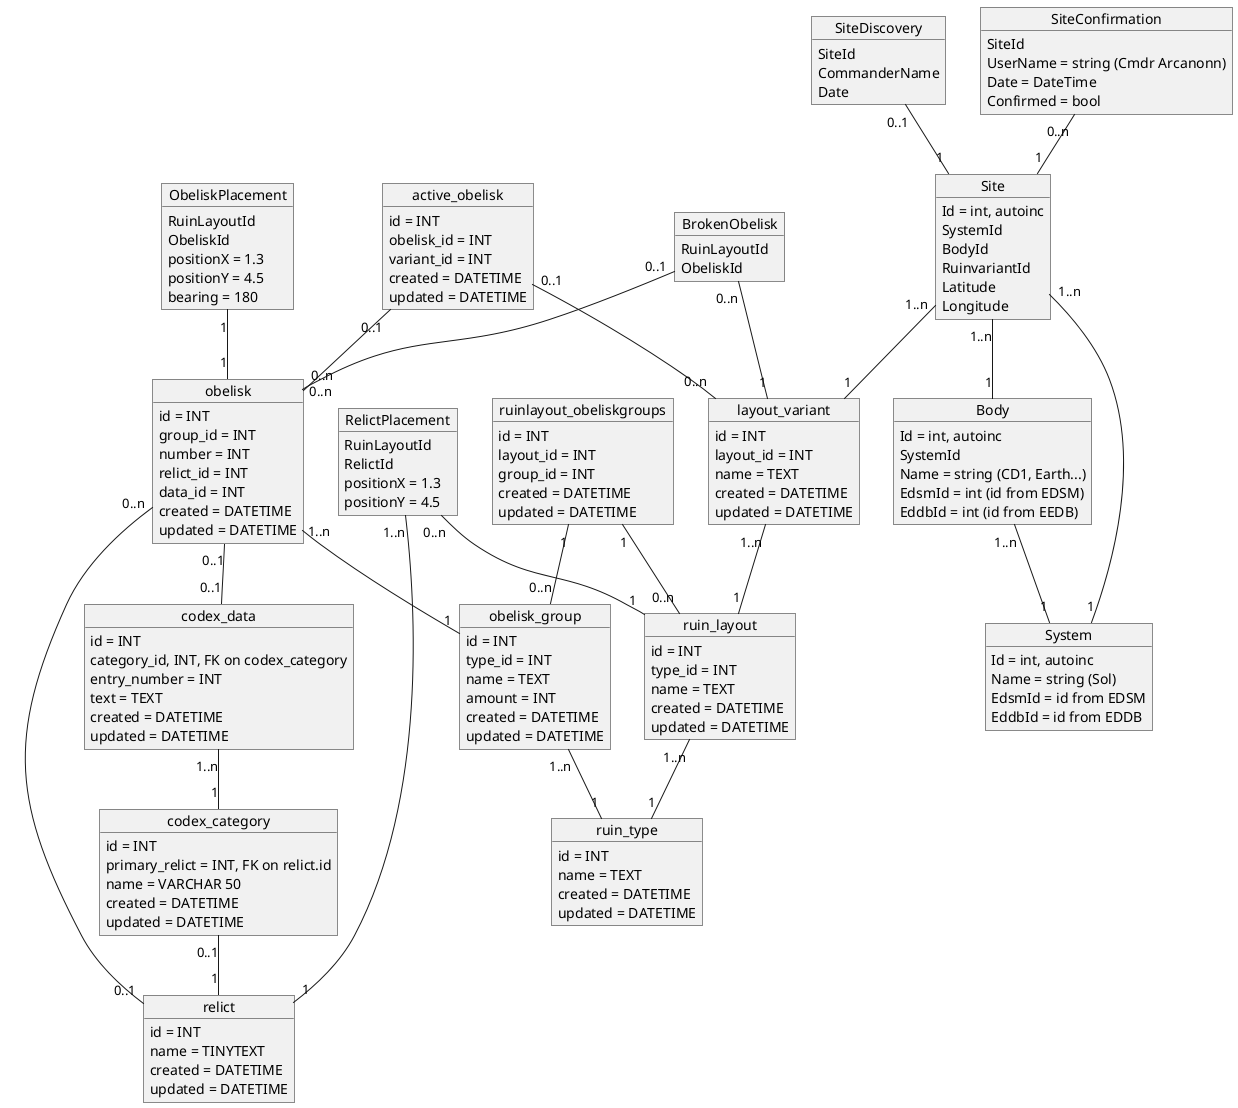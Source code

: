 @startuml

object relict
relict : id = INT
relict : name = TINYTEXT
relict : created = DATETIME
relict : updated = DATETIME

object codex_category
codex_category : id = INT
codex_category : primary_relict = INT, FK on relict.id
codex_category : name = VARCHAR 50
codex_category : created = DATETIME
codex_category : updated = DATETIME

codex_category "0..1" -- "1" relict

object codex_data
codex_data : id = INT
codex_data : category_id, INT, FK on codex_category
codex_data : entry_number = INT
codex_data : text = TEXT
codex_data : created = DATETIME
codex_data : updated = DATETIME

codex_data "1..n" -- "1" codex_category


object ruin_type
ruin_type : id = INT
ruin_type : name = TEXT
ruin_type : created = DATETIME
ruin_type : updated = DATETIME


object obelisk_group
obelisk_group : id = INT
obelisk_group : type_id = INT
obelisk_group : name = TEXT
obelisk_group : amount = INT
obelisk_group : created = DATETIME
obelisk_group : updated = DATETIME

obelisk_group "1..n" -- "1" ruin_type


object obelisk
obelisk : id = INT
obelisk : group_id = INT
obelisk : number = INT
obelisk : relict_id = INT
obelisk : data_id = INT
obelisk : created = DATETIME
obelisk : updated = DATETIME

obelisk "1..n" -- "1" obelisk_group
obelisk "0..n" -- "0..1" relict
obelisk "0..1" -- "0..1" codex_data


object ruin_layout
ruin_layout : id = INT
ruin_layout : type_id = INT
ruin_layout : name = TEXT
ruin_layout : created = DATETIME
ruin_layout : updated = DATETIME

ruin_layout "1..n" -- "1" ruin_type


object ruinlayout_obeliskgroups
ruinlayout_obeliskgroups : id = INT
ruinlayout_obeliskgroups : layout_id = INT
ruinlayout_obeliskgroups : group_id = INT
ruinlayout_obeliskgroups : created = DATETIME
ruinlayout_obeliskgroups : updated = DATETIME

ruinlayout_obeliskgroups "1" -- "0..n" ruin_layout
ruinlayout_obeliskgroups "1" -- "0..n" obelisk_group


object layout_variant
layout_variant : id = INT
layout_variant : layout_id = INT
layout_variant : name = TEXT
layout_variant : created = DATETIME
layout_variant : updated = DATETIME

layout_variant "1..n" -- "1" ruin_layout


object active_obelisk
active_obelisk : id = INT
active_obelisk : obelisk_id = INT
active_obelisk : variant_id = INT
active_obelisk : created = DATETIME
active_obelisk : updated = DATETIME

active_obelisk "0..1" -- "0..n" obelisk
active_obelisk "0..1" -- "0..n" layout_variant



object BrokenObelisk
BrokenObelisk : RuinLayoutId
BrokenObelisk : ObeliskId

BrokenObelisk  "0..n" -- "1" layout_variant
BrokenObelisk "0..1" -- "0..n" obelisk


object System
System : Id = int, autoinc
System : Name = string (Sol)
System : EdsmId = id from EDSM
System : EddbId = id from EDDB


object Body
Body : Id = int, autoinc
Body : SystemId
Body : Name = string (CD1, Earth...)
Body : EdsmId = int (id from EDSM)
Body : EddbId = int (id from EEDB)

Body "1..n" -- "1" System


object Site
Site : Id = int, autoinc
Site : SystemId
Site : BodyId
Site : RuinvariantId
Site : Latitude
Site : Longitude

Site "1..n" -- "1" System
Site "1..n" -- "1" Body
Site "1..n" -- "1" layout_variant


object SiteDiscovery
SiteDiscovery : SiteId
SiteDiscovery : CommanderName
SiteDiscovery : Date

SiteDiscovery "0..1" -- "1" Site


object SiteConfirmation
SiteConfirmation : SiteId
SiteConfirmation : UserName = string (Cmdr Arcanonn)
SiteConfirmation : Date = DateTime
SiteConfirmation : Confirmed = bool

SiteConfirmation "0..n" -- "1" Site



object ObeliskPlacement
ObeliskPlacement : RuinLayoutId
ObeliskPlacement : ObeliskId
ObeliskPlacement : positionX = 1.3
ObeliskPlacement : positionY = 4.5
ObeliskPlacement : bearing = 180

ObeliskPlacement "1" -- "1" obelisk


object RelictPlacement
RelictPlacement : RuinLayoutId
RelictPlacement : RelictId
RelictPlacement : positionX = 1.3
RelictPlacement : positionY = 4.5

RelictPlacement "0..n" -- "1" ruin_layout
RelictPlacement "1..n" -- "1" relict

@enduml
